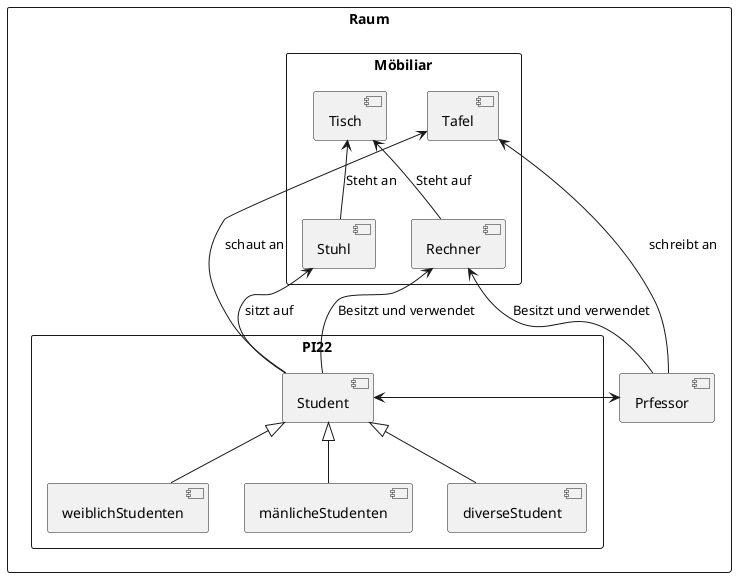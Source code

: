 @startuml
'skinparam linetype polyline

rectangle Raum{
  rectangle PI22{
    component Student
    component weiblichStudenten
    component mänlicheStudenten
    component diverseStudent
  }
  component Prfessor
  Prfessor <-left-> Student
  weiblichStudenten -up-|> Student
  mänlicheStudenten -up-|> Student
  diverseStudent -up-|> Student

  rectangle Möbiliar {
    component Tisch
    component Rechner
    component Stuhl

    Stuhl -up-> Tisch : Steht an
    Rechner -up-> Tisch : Steht auf

    component Tafel
  }
  Student -up-> Rechner : Besitzt und verwendet
  Student -up-> Stuhl : sitzt auf

  Prfessor -up-> Tafel : schreibt an
  Prfessor -up-> Rechner : Besitzt und verwendet

  Student -up-> Tafel : schaut an

  



}



@enduml
